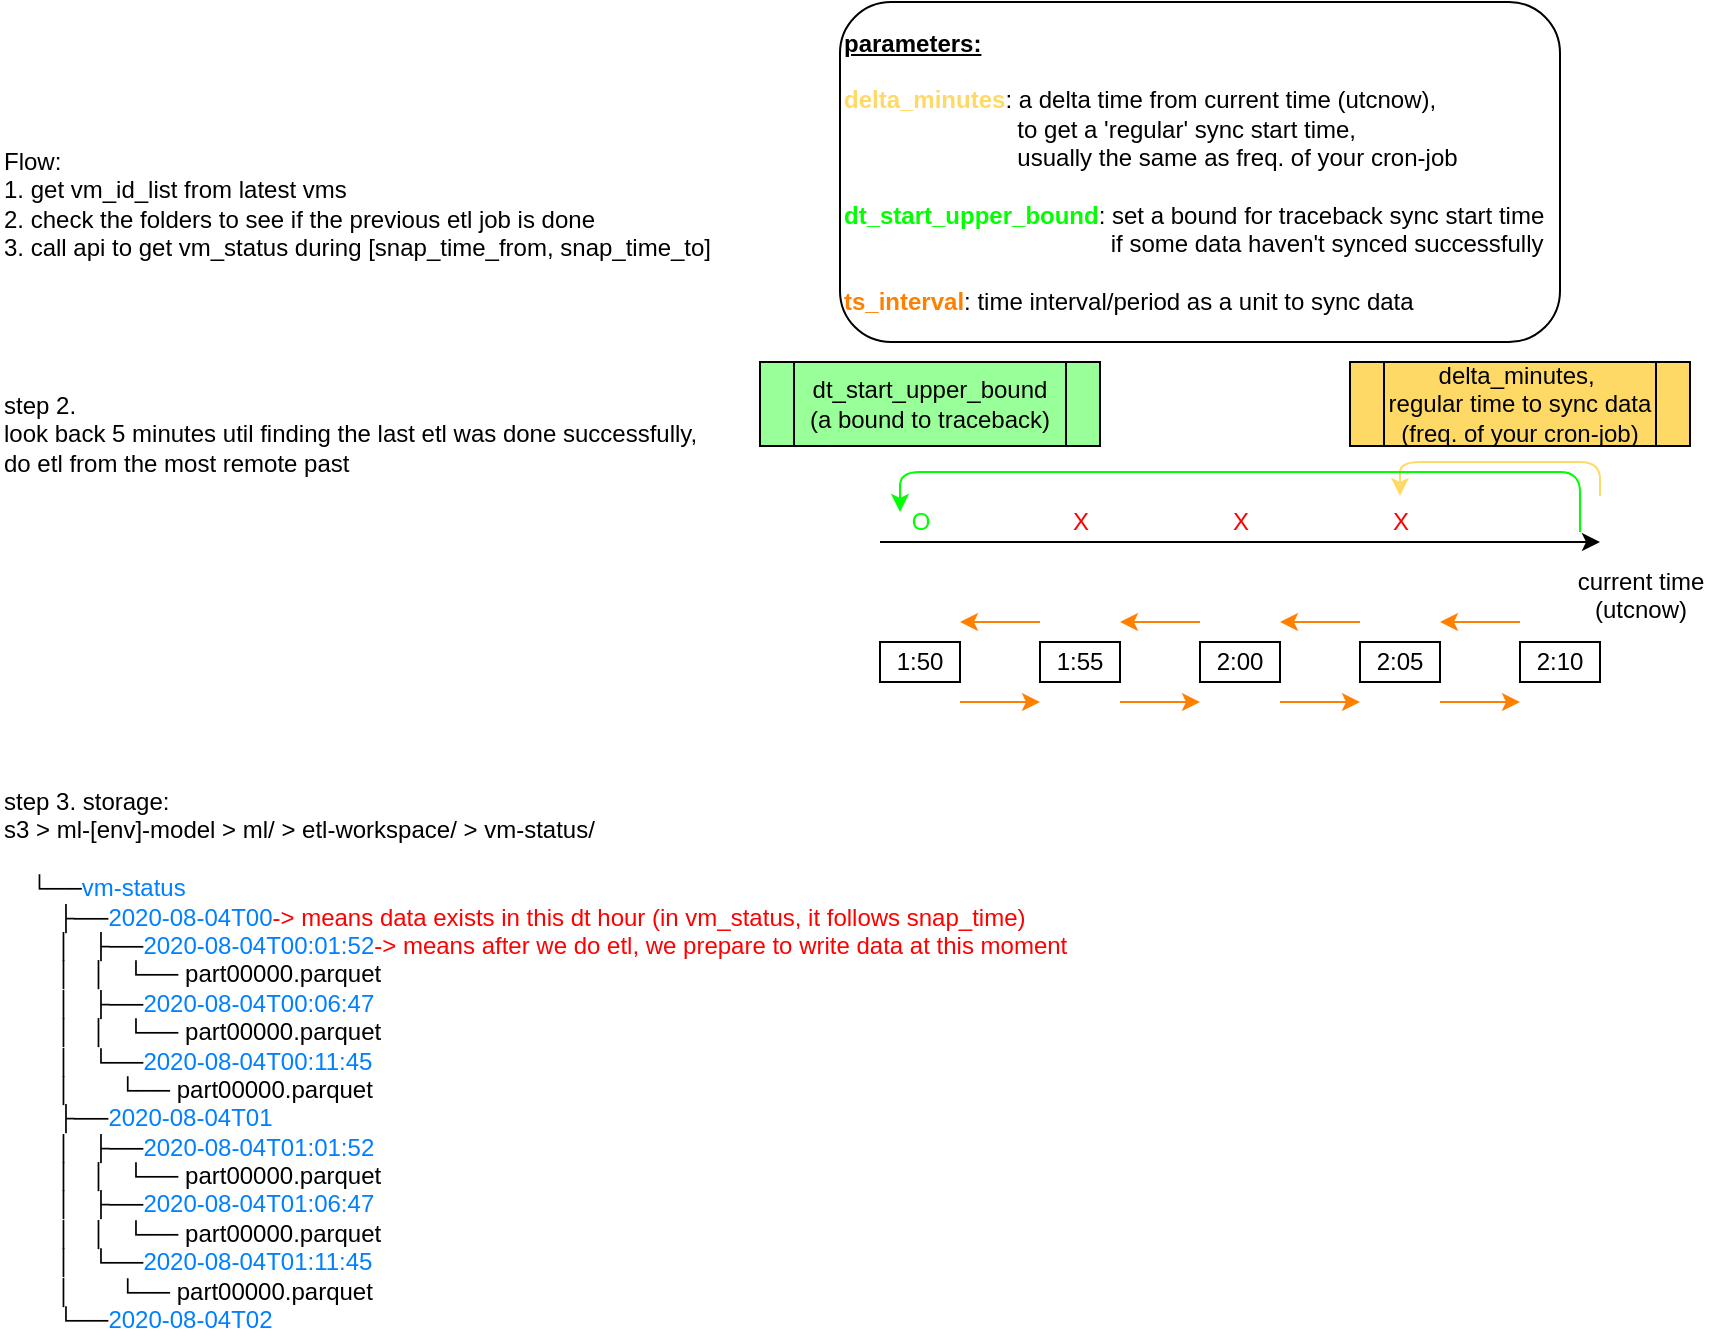 <mxGraphModel dx="620" dy="581" grid="1" gridSize="10" guides="1" tooltips="1" connect="1" arrows="1" fold="1" page="1" pageScale="1" pageWidth="827" pageHeight="1169" background="#ffffff"><root><mxCell id="0"/><mxCell id="1" parent="0"/><mxCell id="2" value="&lt;span&gt;Flow:&lt;/span&gt;&lt;br&gt;&lt;span&gt;1. get vm_id_list from latest vms&lt;/span&gt;&lt;br&gt;&lt;span&gt;2. check the folders to see if the previous etl job is done&lt;/span&gt;&lt;br&gt;&lt;span&gt;3. call api to get vm_status during [snap_time_from, snap_time_to]&lt;/span&gt;" style="text;html=1;resizable=0;points=[];autosize=1;align=left;verticalAlign=top;spacingTop=-4;" vertex="1" parent="1"><mxGeometry x="80" y="160" width="370" height="60" as="geometry"/></mxCell><mxCell id="3" value="&lt;span&gt;step 2.&lt;/span&gt;&lt;br&gt;&lt;span&gt;look back 5 minutes util finding the last etl was done successfully,&amp;nbsp;&lt;/span&gt;&lt;div&gt;&lt;span&gt;do etl from the most remote past&lt;/span&gt;&lt;/div&gt;" style="text;html=1;resizable=0;points=[];autosize=1;align=left;verticalAlign=top;spacingTop=-4;" vertex="1" parent="1"><mxGeometry x="80" y="282" width="370" height="40" as="geometry"/></mxCell><mxCell id="4" value="&lt;div&gt;&lt;span&gt;step 3.&amp;nbsp;&lt;/span&gt;&lt;span&gt;storage:&lt;/span&gt;&lt;/div&gt;&lt;div&gt;&lt;span&gt;s3 &amp;gt; ml-[env]-model &amp;gt; ml/ &amp;gt; etl-workspace/ &amp;gt; vm-status/&lt;/span&gt;&lt;br&gt;&lt;/div&gt;&lt;div&gt;&lt;br&gt;&lt;/div&gt;&lt;div&gt;&amp;nbsp; &amp;nbsp; └──&lt;font color=&quot;#007fff&quot;&gt;vm-status&lt;/font&gt;&lt;/div&gt;&lt;div&gt;&amp;nbsp; &amp;nbsp; &amp;nbsp; &amp;nbsp; ├──&lt;font color=&quot;#007fff&quot;&gt;2020-08-04T00&lt;/font&gt;&lt;font color=&quot;#ff0000&quot;&gt;-&amp;gt; means data exists in this dt hour (in vm_status, it follows snap_time)&lt;/font&gt;&lt;/div&gt;&lt;div&gt;&amp;nbsp; &amp;nbsp; &amp;nbsp; &amp;nbsp; │&amp;nbsp; &amp;nbsp;├──&lt;font color=&quot;#007fff&quot;&gt;2020-08-04T00:01:52&lt;/font&gt;&lt;font color=&quot;#ff0000&quot;&gt;-&amp;gt; means after we do etl, we prepare to write data at this moment&lt;/font&gt;&lt;/div&gt;&lt;div&gt;&amp;nbsp; &amp;nbsp; &amp;nbsp; &amp;nbsp; │&amp;nbsp; &amp;nbsp;│&amp;nbsp; &amp;nbsp;└── part00000.parquet&lt;/div&gt;&lt;div&gt;&amp;nbsp; &amp;nbsp; &amp;nbsp; &amp;nbsp; │&amp;nbsp; &amp;nbsp;├──&lt;font color=&quot;#007fff&quot;&gt;2020-08-04T00:06:47&lt;/font&gt;&lt;/div&gt;&lt;div&gt;&amp;nbsp; &amp;nbsp; &amp;nbsp; &amp;nbsp; │&amp;nbsp; &amp;nbsp;│&amp;nbsp; &amp;nbsp;└── part00000.parquet&lt;/div&gt;&lt;div&gt;&amp;nbsp; &amp;nbsp; &amp;nbsp; &amp;nbsp; │&amp;nbsp; &amp;nbsp;└──&lt;font color=&quot;#007fff&quot;&gt;2020-08-04T00:11:45&lt;/font&gt;&lt;/div&gt;&lt;div&gt;&amp;nbsp; &amp;nbsp; &amp;nbsp; &amp;nbsp; │&amp;nbsp; &amp;nbsp; &amp;nbsp; &amp;nbsp;└── part00000.parquet&lt;/div&gt;&lt;div&gt;&amp;nbsp; &amp;nbsp; &amp;nbsp; &amp;nbsp; ├──&lt;font color=&quot;#007fff&quot;&gt;2020-08-04T01&lt;/font&gt;&lt;/div&gt;&lt;div&gt;&amp;nbsp; &amp;nbsp; &amp;nbsp; &amp;nbsp; │&amp;nbsp; &amp;nbsp;├──&lt;font color=&quot;#007fff&quot;&gt;2020-08-04T01:01:52&lt;/font&gt;&lt;/div&gt;&lt;div&gt;&amp;nbsp; &amp;nbsp; &amp;nbsp; &amp;nbsp; │&amp;nbsp; &amp;nbsp;│&amp;nbsp; &amp;nbsp;└── part00000.parquet&lt;/div&gt;&lt;div&gt;&amp;nbsp; &amp;nbsp; &amp;nbsp; &amp;nbsp; │&amp;nbsp; &amp;nbsp;├──&lt;font color=&quot;#007fff&quot;&gt;2020-08-04T01:06:47&lt;/font&gt;&lt;/div&gt;&lt;div&gt;&amp;nbsp; &amp;nbsp; &amp;nbsp; &amp;nbsp; │&amp;nbsp; &amp;nbsp;│&amp;nbsp; &amp;nbsp;└── part00000.parquet&lt;/div&gt;&lt;div&gt;&amp;nbsp; &amp;nbsp; &amp;nbsp; &amp;nbsp; │&amp;nbsp; &amp;nbsp;└──&lt;font color=&quot;#007fff&quot;&gt;2020-08-04T01:11:45&lt;/font&gt;&lt;/div&gt;&lt;div&gt;&amp;nbsp; &amp;nbsp; &amp;nbsp; &amp;nbsp; │&amp;nbsp; &amp;nbsp; &amp;nbsp; &amp;nbsp;└── part00000.parquet&lt;/div&gt;&lt;div&gt;&amp;nbsp; &amp;nbsp; &amp;nbsp; &amp;nbsp; └──&lt;font color=&quot;#007fff&quot;&gt;2020-08-04T02&lt;/font&gt;&lt;/div&gt;" style="text;html=1;resizable=0;points=[];autosize=1;align=left;verticalAlign=top;spacingTop=-4;" vertex="1" parent="1"><mxGeometry x="80" y="480" width="560" height="270" as="geometry"/></mxCell><mxCell id="5" value="&lt;div style=&quot;text-align: left&quot;&gt;&lt;b&gt;&lt;u&gt;parameters:&lt;/u&gt;&lt;/b&gt;&lt;/div&gt;&lt;div style=&quot;text-align: left&quot;&gt;&lt;br&gt;&lt;/div&gt;&lt;div style=&quot;text-align: left&quot;&gt;&lt;b&gt;&lt;font color=&quot;#ffd966&quot;&gt;delta_minutes&lt;/font&gt;&lt;/b&gt;: a delta time from current time (utcnow),&amp;nbsp;&lt;/div&gt;&lt;div style=&quot;text-align: left&quot;&gt;&amp;nbsp; &amp;nbsp; &amp;nbsp; &amp;nbsp; &amp;nbsp; &amp;nbsp; &amp;nbsp; &amp;nbsp; &amp;nbsp; &amp;nbsp; &amp;nbsp; &amp;nbsp; &amp;nbsp; to get a 'regular' sync start time,&amp;nbsp;&lt;/div&gt;&lt;div style=&quot;text-align: left&quot;&gt;&amp;nbsp; &amp;nbsp; &amp;nbsp; &amp;nbsp; &amp;nbsp; &amp;nbsp; &amp;nbsp; &amp;nbsp; &amp;nbsp; &amp;nbsp; &amp;nbsp; &amp;nbsp; &amp;nbsp; usually the same as freq. of your cron-job&lt;/div&gt;&lt;div style=&quot;text-align: left&quot;&gt;&lt;br&gt;&lt;/div&gt;&lt;div style=&quot;text-align: left&quot;&gt;&lt;font color=&quot;#00ff00&quot;&gt;&lt;b&gt;dt_start_upper_bound&lt;/b&gt;&lt;/font&gt;: set a bound for traceback sync start time&amp;nbsp;&lt;/div&gt;&lt;div style=&quot;text-align: left&quot;&gt;&amp;nbsp; &amp;nbsp; &amp;nbsp; &amp;nbsp; &amp;nbsp; &amp;nbsp; &amp;nbsp; &amp;nbsp; &amp;nbsp; &amp;nbsp; &amp;nbsp; &amp;nbsp; &amp;nbsp; &amp;nbsp; &amp;nbsp; &amp;nbsp; &amp;nbsp; &amp;nbsp; &amp;nbsp; &amp;nbsp; if some data haven't synced successfully&lt;/div&gt;&lt;div style=&quot;text-align: left&quot;&gt;&lt;br&gt;&lt;/div&gt;&lt;div style=&quot;text-align: left&quot;&gt;&lt;b&gt;&lt;font color=&quot;#ff8000&quot;&gt;ts_interval&lt;/font&gt;&lt;/b&gt;: time interval/period as a unit to sync data&lt;/div&gt;" style="rounded=1;whiteSpace=wrap;html=1;align=left;" vertex="1" parent="1"><mxGeometry x="500" y="90" width="360" height="170" as="geometry"/></mxCell><mxCell id="6" value="" style="endArrow=classic;html=1;" edge="1" parent="1"><mxGeometry width="50" height="50" relative="1" as="geometry"><mxPoint x="520" y="360" as="sourcePoint"/><mxPoint x="880" y="360" as="targetPoint"/></mxGeometry></mxCell><mxCell id="7" value="&lt;div style=&quot;text-align: center&quot;&gt;&lt;span style=&quot;letter-spacing: 0px&quot;&gt;current time&lt;/span&gt;&lt;/div&gt;&lt;div style=&quot;text-align: center&quot;&gt;(utcnow)&lt;/div&gt;" style="text;html=1;resizable=0;points=[];autosize=1;align=center;verticalAlign=top;spacingTop=-4;" vertex="1" parent="1"><mxGeometry x="860" y="370" width="80" height="30" as="geometry"/></mxCell><mxCell id="8" value="" style="endArrow=classic;html=1;strokeColor=#FF8000;" edge="1" parent="1"><mxGeometry width="50" height="50" relative="1" as="geometry"><mxPoint x="840" y="400" as="sourcePoint"/><mxPoint x="800" y="400" as="targetPoint"/></mxGeometry></mxCell><mxCell id="9" value="" style="endArrow=classic;html=1;strokeColor=#FF8000;" edge="1" parent="1"><mxGeometry width="50" height="50" relative="1" as="geometry"><mxPoint x="760" y="400" as="sourcePoint"/><mxPoint x="720" y="400" as="targetPoint"/></mxGeometry></mxCell><mxCell id="10" value="" style="endArrow=classic;html=1;strokeColor=#FF8000;" edge="1" parent="1"><mxGeometry width="50" height="50" relative="1" as="geometry"><mxPoint x="680" y="400" as="sourcePoint"/><mxPoint x="640" y="400" as="targetPoint"/></mxGeometry></mxCell><mxCell id="11" value="" style="endArrow=classic;html=1;strokeColor=#FF8000;" edge="1" parent="1"><mxGeometry width="50" height="50" relative="1" as="geometry"><mxPoint x="600" y="400" as="sourcePoint"/><mxPoint x="560" y="400" as="targetPoint"/></mxGeometry></mxCell><mxCell id="12" value="" style="endArrow=classic;html=1;strokeColor=#FF8000;" edge="1" parent="1"><mxGeometry width="50" height="50" relative="1" as="geometry"><mxPoint x="640" y="440" as="sourcePoint"/><mxPoint x="680" y="440" as="targetPoint"/></mxGeometry></mxCell><mxCell id="13" value="" style="endArrow=classic;html=1;strokeColor=#FF8000;" edge="1" parent="1"><mxGeometry width="50" height="50" relative="1" as="geometry"><mxPoint x="720" y="440" as="sourcePoint"/><mxPoint x="760" y="440" as="targetPoint"/></mxGeometry></mxCell><mxCell id="14" value="" style="endArrow=classic;html=1;strokeColor=#FF8000;" edge="1" parent="1"><mxGeometry width="50" height="50" relative="1" as="geometry"><mxPoint x="800" y="440" as="sourcePoint"/><mxPoint x="840" y="440" as="targetPoint"/></mxGeometry></mxCell><mxCell id="15" value="1:50" style="rounded=0;whiteSpace=wrap;html=1;align=center;" vertex="1" parent="1"><mxGeometry x="520" y="410" width="40" height="20" as="geometry"/></mxCell><mxCell id="16" value="1:55" style="rounded=0;whiteSpace=wrap;html=1;align=center;" vertex="1" parent="1"><mxGeometry x="600" y="410" width="40" height="20" as="geometry"/></mxCell><mxCell id="17" value="2:00" style="rounded=0;whiteSpace=wrap;html=1;align=center;" vertex="1" parent="1"><mxGeometry x="680" y="410" width="40" height="20" as="geometry"/></mxCell><mxCell id="18" value="2:05" style="rounded=0;whiteSpace=wrap;html=1;align=center;" vertex="1" parent="1"><mxGeometry x="760" y="410" width="40" height="20" as="geometry"/></mxCell><mxCell id="19" value="2:10" style="rounded=0;whiteSpace=wrap;html=1;align=center;" vertex="1" parent="1"><mxGeometry x="840" y="410" width="40" height="20" as="geometry"/></mxCell><mxCell id="20" value="&lt;font color=&quot;#00ff00&quot;&gt;O&lt;/font&gt;" style="text;html=1;resizable=0;points=[];autosize=1;align=center;verticalAlign=top;spacingTop=-4;" vertex="1" parent="1"><mxGeometry x="525" y="340" width="30" height="20" as="geometry"/></mxCell><mxCell id="21" value="&lt;font color=&quot;#ff0000&quot;&gt;X&lt;/font&gt;" style="text;html=1;resizable=0;points=[];autosize=1;align=center;verticalAlign=top;spacingTop=-4;" vertex="1" parent="1"><mxGeometry x="610" y="340" width="20" height="20" as="geometry"/></mxCell><mxCell id="22" value="&lt;font color=&quot;#ff0000&quot;&gt;X&lt;/font&gt;" style="text;html=1;resizable=0;points=[];autosize=1;align=center;verticalAlign=top;spacingTop=-4;" vertex="1" parent="1"><mxGeometry x="770" y="340" width="20" height="20" as="geometry"/></mxCell><mxCell id="23" value="&lt;font color=&quot;#ff0000&quot;&gt;X&lt;/font&gt;" style="text;html=1;resizable=0;points=[];autosize=1;align=center;verticalAlign=top;spacingTop=-4;" vertex="1" parent="1"><mxGeometry x="690" y="340" width="20" height="20" as="geometry"/></mxCell><mxCell id="25" value="&lt;span&gt;delta_minutes,&amp;nbsp;&lt;/span&gt;&lt;div&gt;&lt;span&gt;regular time to sync data&lt;br&gt;(&lt;/span&gt;&lt;span&gt;freq. of your cron-job&lt;/span&gt;&lt;span&gt;)&lt;/span&gt;&lt;/div&gt;" style="shape=process;whiteSpace=wrap;html=1;align=center;fillColor=#FFD966;" vertex="1" parent="1"><mxGeometry x="755" y="270" width="170" height="42" as="geometry"/></mxCell><mxCell id="26" value="" style="endArrow=classic;html=1;strokeColor=#FFD966;" edge="1" parent="1"><mxGeometry width="50" height="50" relative="1" as="geometry"><mxPoint x="880" y="337" as="sourcePoint"/><mxPoint x="780" y="337" as="targetPoint"/><Array as="points"><mxPoint x="880" y="320"/><mxPoint x="780" y="320"/></Array></mxGeometry></mxCell><mxCell id="27" value="dt_start_upper_bound&lt;div&gt;(a bound to traceback)&lt;/div&gt;" style="shape=process;whiteSpace=wrap;html=1;align=center;fillColor=#99FF99;" vertex="1" parent="1"><mxGeometry x="460" y="270" width="170" height="42" as="geometry"/></mxCell><mxCell id="28" value="" style="endArrow=classic;html=1;strokeColor=#00FF00;" edge="1" parent="1"><mxGeometry width="50" height="50" relative="1" as="geometry"><mxPoint x="870" y="355" as="sourcePoint"/><mxPoint x="530" y="345" as="targetPoint"/><Array as="points"><mxPoint x="870" y="325"/><mxPoint x="530" y="325"/></Array></mxGeometry></mxCell><mxCell id="29" value="" style="endArrow=classic;html=1;strokeColor=#FF8000;" edge="1" parent="1"><mxGeometry width="50" height="50" relative="1" as="geometry"><mxPoint x="560" y="440" as="sourcePoint"/><mxPoint x="600" y="440" as="targetPoint"/></mxGeometry></mxCell></root></mxGraphModel>